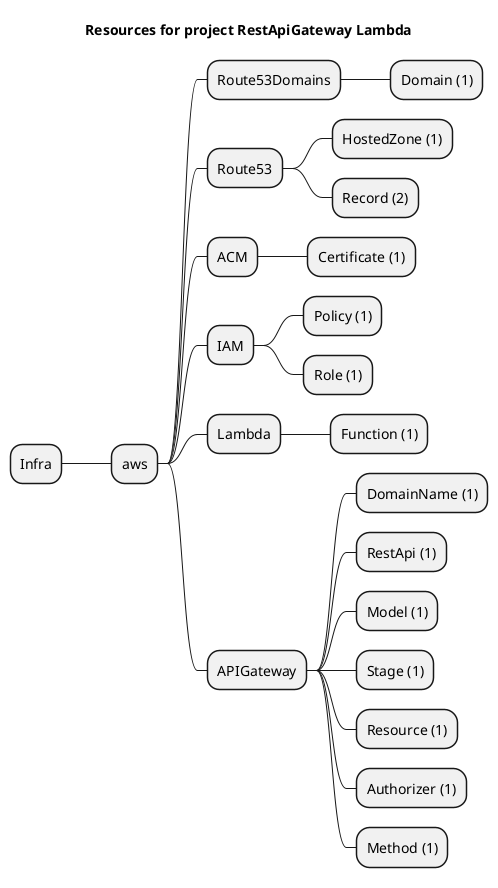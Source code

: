 @startmindmap
title Resources for project RestApiGateway Lambda
skinparam monochrome true
+ Infra
++ aws
+++ Route53Domains
++++ Domain (1)
+++ Route53
++++ HostedZone (1)
++++ Record (2)
+++ ACM
++++ Certificate (1)
+++ IAM
++++ Policy (1)
++++ Role (1)
+++ Lambda
++++ Function (1)
+++ APIGateway
++++ DomainName (1)
++++ RestApi (1)
++++ Model (1)
++++ Stage (1)
++++ Resource (1)
++++ Authorizer (1)
++++ Method (1)
@endmindmap